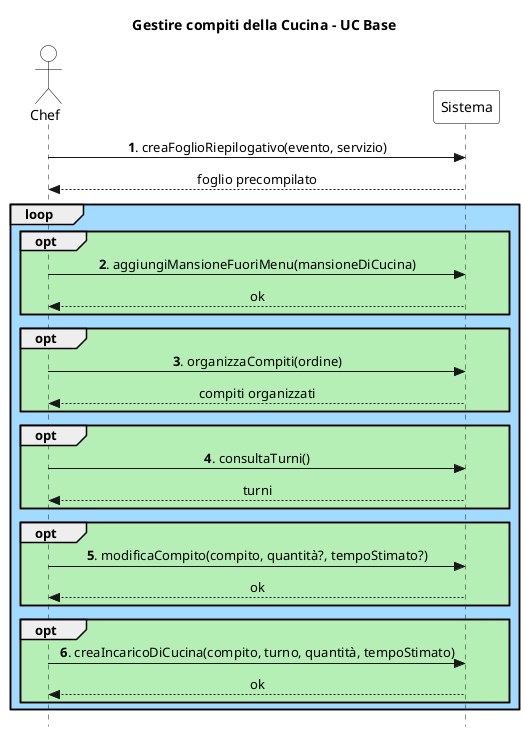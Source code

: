 @startuml
skinparam Style strictuml
skinparam SequenceMessageAlign center

skinparam sequence {
    ActorBorderColor Black
    ActorBackgroundColor White
    ParticipantBorderColor Black
    ParticipantBackgroundColor White
}

actor Chef
participant Sistema

title Gestire compiti della Cucina - UC Base

Chef -> Sistema: **1**. creaFoglioRiepilogativo(evento, servizio)
return foglio precompilato

loop #a3daff
    opt #b6efb6
        Chef -> Sistema: **2**. aggiungiMansioneFuoriMenu(mansioneDiCucina)
        return ok
    end

    opt #b6efb6
        Chef -> Sistema: **3**. organizzaCompiti(ordine)
        return compiti organizzati
    end

    opt #b6efb6
        Chef -> Sistema: **4**. consultaTurni()
        return turni
    end

    opt #b6efb6
        Chef -> Sistema: **5**. modificaCompito(compito, quantità?, tempoStimato?)
        return ok
    end

    opt #b6efb6
        Chef -> Sistema: **6**. creaIncaricoDiCucina(compito, turno, quantità, tempoStimato)
        return ok
    end

end


@enduml